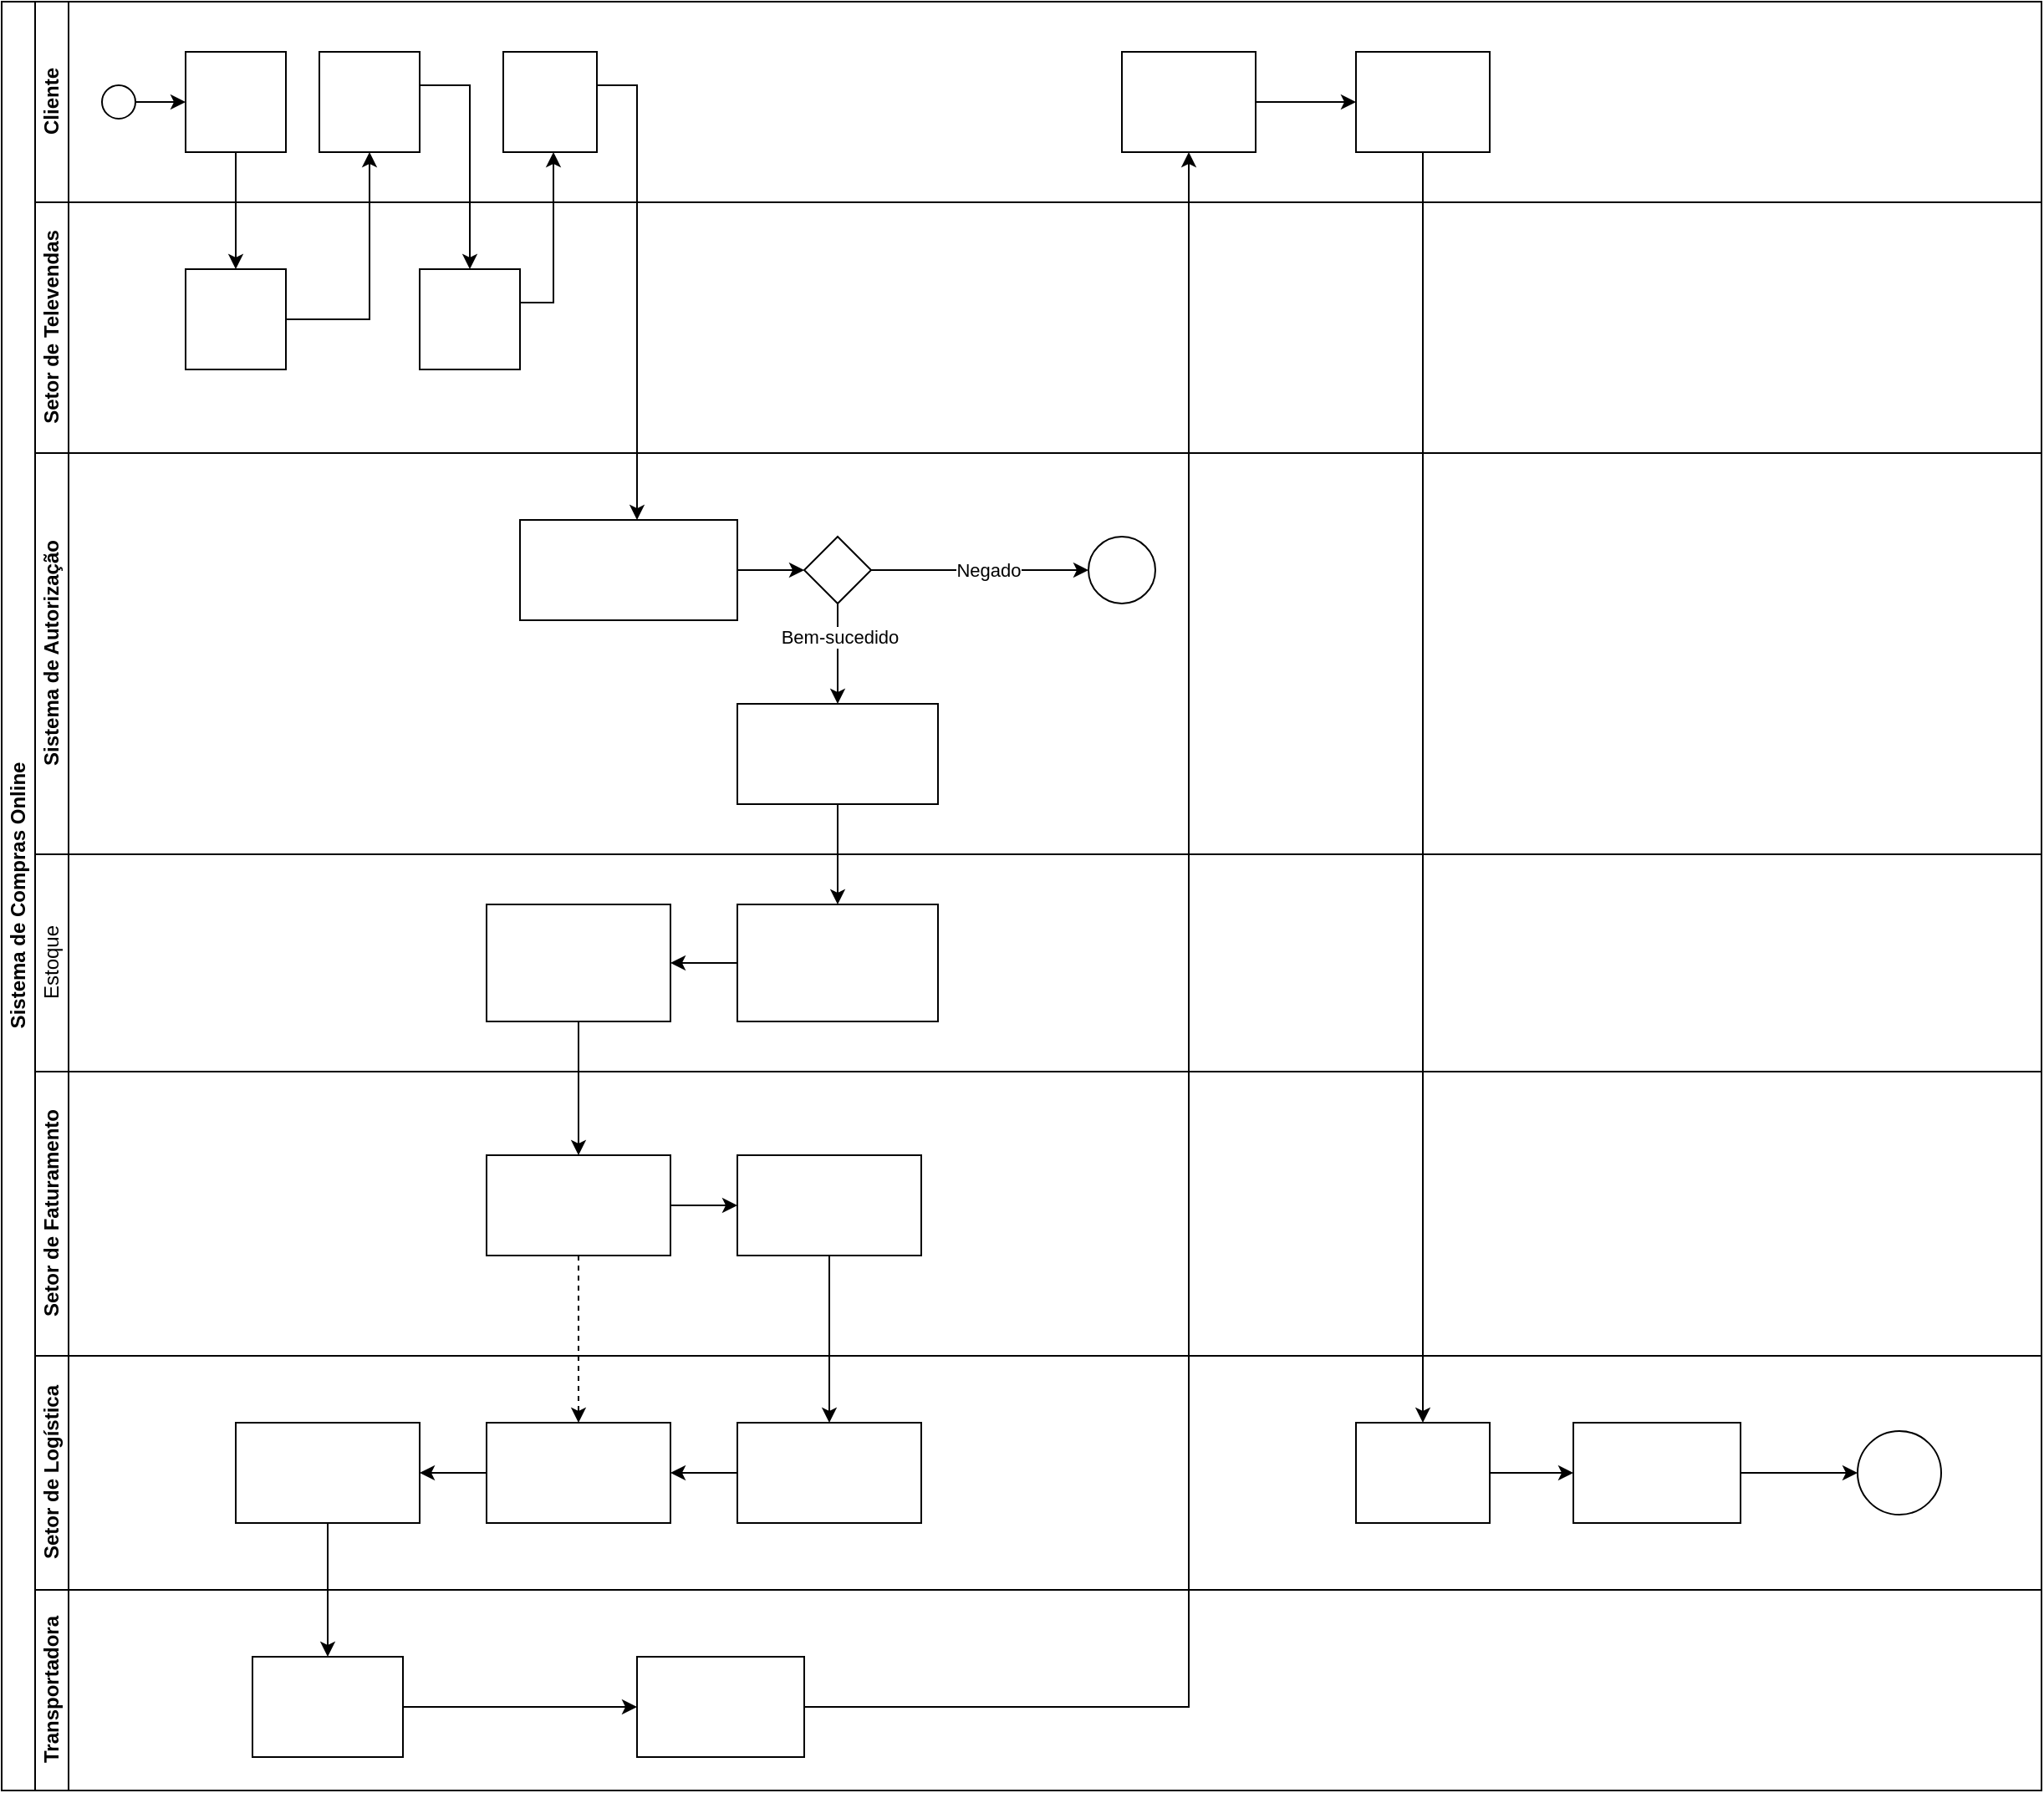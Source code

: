 <mxfile version="21.7.5" type="device">
  <diagram id="prtHgNgQTEPvFCAcTncT" name="Page-1">
    <mxGraphModel dx="1035" dy="626" grid="1" gridSize="10" guides="1" tooltips="1" connect="1" arrows="1" fold="1" page="1" pageScale="1" pageWidth="827" pageHeight="1169" math="0" shadow="0">
      <root>
        <mxCell id="0" />
        <mxCell id="1" parent="0" />
        <mxCell id="dNxyNK7c78bLwvsdeMH5-19" value="Sistema de Compras Online" style="swimlane;html=1;childLayout=stackLayout;resizeParent=1;resizeParentMax=0;horizontal=0;startSize=20;horizontalStack=0;" parent="1" vertex="1">
          <mxGeometry x="40" y="40" width="1220" height="1070" as="geometry" />
        </mxCell>
        <mxCell id="1CWxfED637J95nnj6ZU7-72" value="" style="edgeStyle=orthogonalEdgeStyle;rounded=0;orthogonalLoop=1;jettySize=auto;html=1;" edge="1" parent="dNxyNK7c78bLwvsdeMH5-19" source="1CWxfED637J95nnj6ZU7-69" target="1CWxfED637J95nnj6ZU7-71">
          <mxGeometry relative="1" as="geometry" />
        </mxCell>
        <mxCell id="dNxyNK7c78bLwvsdeMH5-20" value="&lt;strong&gt;Cliente&lt;/strong&gt;" style="swimlane;html=1;startSize=20;horizontal=0;" parent="dNxyNK7c78bLwvsdeMH5-19" vertex="1">
          <mxGeometry x="20" width="1200" height="120" as="geometry" />
        </mxCell>
        <mxCell id="dNxyNK7c78bLwvsdeMH5-25" value="" style="edgeStyle=orthogonalEdgeStyle;rounded=0;orthogonalLoop=1;jettySize=auto;html=1;" parent="dNxyNK7c78bLwvsdeMH5-20" source="dNxyNK7c78bLwvsdeMH5-23" target="dNxyNK7c78bLwvsdeMH5-24" edge="1">
          <mxGeometry relative="1" as="geometry" />
        </mxCell>
        <mxCell id="dNxyNK7c78bLwvsdeMH5-23" value="" style="ellipse;whiteSpace=wrap;html=1;" parent="dNxyNK7c78bLwvsdeMH5-20" vertex="1">
          <mxGeometry x="40" y="50" width="20" height="20" as="geometry" />
        </mxCell>
        <mxCell id="dNxyNK7c78bLwvsdeMH5-24" value="&lt;font color=&quot;#ffffff&quot;&gt;Realiza Ligação&lt;/font&gt;" style="rounded=0;whiteSpace=wrap;html=1;fontFamily=Helvetica;fontSize=12;fontColor=#000000;align=center;" parent="dNxyNK7c78bLwvsdeMH5-20" vertex="1">
          <mxGeometry x="90" y="30" width="60" height="60" as="geometry" />
        </mxCell>
        <mxCell id="1CWxfED637J95nnj6ZU7-29" value="&lt;font color=&quot;#ffffff&quot;&gt;Realiza Pedido&lt;br&gt;&lt;/font&gt;" style="rounded=0;whiteSpace=wrap;html=1;fontColor=#000000;" vertex="1" parent="dNxyNK7c78bLwvsdeMH5-20">
          <mxGeometry x="170" y="30" width="60" height="60" as="geometry" />
        </mxCell>
        <mxCell id="1CWxfED637J95nnj6ZU7-32" value="" style="edgeStyle=orthogonalEdgeStyle;rounded=0;orthogonalLoop=1;jettySize=auto;html=1;" edge="1" parent="dNxyNK7c78bLwvsdeMH5-20" source="1CWxfED637J95nnj6ZU7-29" target="1CWxfED637J95nnj6ZU7-31">
          <mxGeometry relative="1" as="geometry">
            <Array as="points">
              <mxPoint x="260" y="50" />
            </Array>
          </mxGeometry>
        </mxCell>
        <mxCell id="1CWxfED637J95nnj6ZU7-33" value="&lt;font color=&quot;#ffffff&quot;&gt;Informa número do CC&lt;br&gt;&lt;/font&gt;" style="rounded=0;whiteSpace=wrap;html=1;fontColor=#000000;" vertex="1" parent="dNxyNK7c78bLwvsdeMH5-20">
          <mxGeometry x="280" y="30" width="56" height="60" as="geometry" />
        </mxCell>
        <mxCell id="1CWxfED637J95nnj6ZU7-70" value="" style="edgeStyle=orthogonalEdgeStyle;rounded=0;orthogonalLoop=1;jettySize=auto;html=1;" edge="1" parent="dNxyNK7c78bLwvsdeMH5-20" source="1CWxfED637J95nnj6ZU7-67" target="1CWxfED637J95nnj6ZU7-69">
          <mxGeometry relative="1" as="geometry" />
        </mxCell>
        <mxCell id="1CWxfED637J95nnj6ZU7-67" value="&lt;strong&gt;&lt;font color=&quot;#ffffff&quot;&gt;Receber o produto&lt;/font&gt;&lt;/strong&gt;" style="whiteSpace=wrap;html=1;fontColor=#000000;rounded=0;" vertex="1" parent="dNxyNK7c78bLwvsdeMH5-20">
          <mxGeometry x="650" y="30" width="80" height="60" as="geometry" />
        </mxCell>
        <mxCell id="1CWxfED637J95nnj6ZU7-69" value="&lt;strong&gt;&lt;font color=&quot;#ffffff&quot;&gt;Assinar o canhoto&lt;/font&gt;&lt;/strong&gt;" style="whiteSpace=wrap;html=1;fontColor=#000000;rounded=0;" vertex="1" parent="dNxyNK7c78bLwvsdeMH5-20">
          <mxGeometry x="790" y="30" width="80" height="60" as="geometry" />
        </mxCell>
        <mxCell id="1CWxfED637J95nnj6ZU7-1" value="&lt;strong&gt;Setor de Televendas&lt;br&gt;&lt;/strong&gt;" style="swimlane;html=1;startSize=20;horizontal=0;" vertex="1" parent="dNxyNK7c78bLwvsdeMH5-19">
          <mxGeometry x="20" y="120" width="1200" height="150" as="geometry" />
        </mxCell>
        <mxCell id="1CWxfED637J95nnj6ZU7-27" value="&lt;font color=&quot;#ffffff&quot;&gt;Atende Ligação&lt;/font&gt;" style="rounded=0;whiteSpace=wrap;html=1;fontColor=#000000;" vertex="1" parent="1CWxfED637J95nnj6ZU7-1">
          <mxGeometry x="90" y="40" width="60" height="60" as="geometry" />
        </mxCell>
        <mxCell id="1CWxfED637J95nnj6ZU7-31" value="&lt;font color=&quot;#ffffff&quot;&gt;Registra Pedido&lt;br&gt;&lt;/font&gt;" style="rounded=0;whiteSpace=wrap;html=1;fontColor=#000000;" vertex="1" parent="1CWxfED637J95nnj6ZU7-1">
          <mxGeometry x="230" y="40" width="60" height="60" as="geometry" />
        </mxCell>
        <mxCell id="dNxyNK7c78bLwvsdeMH5-21" value="&lt;strong&gt;Sistema de Autorização&lt;/strong&gt;" style="swimlane;html=1;startSize=20;horizontal=0;" parent="dNxyNK7c78bLwvsdeMH5-19" vertex="1">
          <mxGeometry x="20" y="270" width="1200" height="240" as="geometry" />
        </mxCell>
        <mxCell id="1CWxfED637J95nnj6ZU7-38" value="" style="edgeStyle=orthogonalEdgeStyle;rounded=0;orthogonalLoop=1;jettySize=auto;html=1;" edge="1" parent="dNxyNK7c78bLwvsdeMH5-21" source="1CWxfED637J95nnj6ZU7-35" target="1CWxfED637J95nnj6ZU7-37">
          <mxGeometry relative="1" as="geometry" />
        </mxCell>
        <mxCell id="1CWxfED637J95nnj6ZU7-35" value="&lt;font color=&quot;#ffffff&quot;&gt;Verifica a autorização da compra com base no número do CC&lt;br&gt;&lt;/font&gt;" style="rounded=0;whiteSpace=wrap;html=1;fontColor=#000000;" vertex="1" parent="dNxyNK7c78bLwvsdeMH5-21">
          <mxGeometry x="290" y="40" width="130" height="60" as="geometry" />
        </mxCell>
        <mxCell id="1CWxfED637J95nnj6ZU7-40" value="" style="edgeStyle=orthogonalEdgeStyle;rounded=0;orthogonalLoop=1;jettySize=auto;html=1;" edge="1" parent="dNxyNK7c78bLwvsdeMH5-21" source="1CWxfED637J95nnj6ZU7-37" target="1CWxfED637J95nnj6ZU7-39">
          <mxGeometry relative="1" as="geometry" />
        </mxCell>
        <mxCell id="1CWxfED637J95nnj6ZU7-44" value="Negado" style="edgeLabel;html=1;align=center;verticalAlign=middle;resizable=0;points=[];" vertex="1" connectable="0" parent="1CWxfED637J95nnj6ZU7-40">
          <mxGeometry x="0.16" y="-2" relative="1" as="geometry">
            <mxPoint x="-6" y="-2" as="offset" />
          </mxGeometry>
        </mxCell>
        <mxCell id="1CWxfED637J95nnj6ZU7-53" value="" style="edgeStyle=orthogonalEdgeStyle;rounded=0;orthogonalLoop=1;jettySize=auto;html=1;" edge="1" parent="dNxyNK7c78bLwvsdeMH5-21" source="1CWxfED637J95nnj6ZU7-37" target="1CWxfED637J95nnj6ZU7-52">
          <mxGeometry relative="1" as="geometry" />
        </mxCell>
        <mxCell id="1CWxfED637J95nnj6ZU7-55" value="Bem-sucedido" style="edgeLabel;html=1;align=center;verticalAlign=middle;resizable=0;points=[];" vertex="1" connectable="0" parent="1CWxfED637J95nnj6ZU7-53">
          <mxGeometry x="-0.333" y="1" relative="1" as="geometry">
            <mxPoint as="offset" />
          </mxGeometry>
        </mxCell>
        <mxCell id="1CWxfED637J95nnj6ZU7-37" value="" style="rhombus;whiteSpace=wrap;html=1;fontColor=#000000;rounded=0;" vertex="1" parent="dNxyNK7c78bLwvsdeMH5-21">
          <mxGeometry x="460" y="50" width="40" height="40" as="geometry" />
        </mxCell>
        <mxCell id="1CWxfED637J95nnj6ZU7-39" value="" style="ellipse;whiteSpace=wrap;html=1;fontColor=#000000;rounded=0;" vertex="1" parent="dNxyNK7c78bLwvsdeMH5-21">
          <mxGeometry x="630" y="50" width="40" height="40" as="geometry" />
        </mxCell>
        <mxCell id="1CWxfED637J95nnj6ZU7-52" value="&lt;strong&gt;&lt;font color=&quot;#ffffff&quot;&gt;Enviar o pedido para o Estoque&lt;/font&gt;&lt;/strong&gt;" style="whiteSpace=wrap;html=1;fontColor=#000000;rounded=0;" vertex="1" parent="dNxyNK7c78bLwvsdeMH5-21">
          <mxGeometry x="420" y="150" width="120" height="60" as="geometry" />
        </mxCell>
        <mxCell id="dNxyNK7c78bLwvsdeMH5-22" value="&lt;span style=&quot;font-weight: normal;&quot;&gt;Estoque&lt;br&gt;&lt;/span&gt;" style="swimlane;html=1;startSize=20;horizontal=0;" parent="dNxyNK7c78bLwvsdeMH5-19" vertex="1">
          <mxGeometry x="20" y="510" width="1200" height="130" as="geometry">
            <mxRectangle x="20" y="480" width="430" height="30" as="alternateBounds" />
          </mxGeometry>
        </mxCell>
        <mxCell id="1CWxfED637J95nnj6ZU7-46" value="" style="edgeStyle=orthogonalEdgeStyle;rounded=0;orthogonalLoop=1;jettySize=auto;html=1;" edge="1" parent="dNxyNK7c78bLwvsdeMH5-22" source="1CWxfED637J95nnj6ZU7-41" target="1CWxfED637J95nnj6ZU7-45">
          <mxGeometry relative="1" as="geometry" />
        </mxCell>
        <mxCell id="1CWxfED637J95nnj6ZU7-41" value="&lt;strong&gt;&lt;font color=&quot;#ffffff&quot;&gt;Atualizar a quantidade dos produtos no estoque&lt;/font&gt;&lt;/strong&gt;" style="whiteSpace=wrap;html=1;fontColor=#000000;rounded=0;" vertex="1" parent="dNxyNK7c78bLwvsdeMH5-22">
          <mxGeometry x="420" y="30" width="120" height="70" as="geometry" />
        </mxCell>
        <mxCell id="1CWxfED637J95nnj6ZU7-45" value="&lt;strong&gt;&lt;font color=&quot;#ffffff&quot;&gt;Enviar os dados do pedido para o Faturamento&lt;/font&gt;&lt;/strong&gt;" style="whiteSpace=wrap;html=1;fontColor=#000000;rounded=0;" vertex="1" parent="dNxyNK7c78bLwvsdeMH5-22">
          <mxGeometry x="270" y="30" width="110" height="70" as="geometry" />
        </mxCell>
        <mxCell id="1CWxfED637J95nnj6ZU7-7" value="&lt;strong&gt;Setor de Faturamento&lt;/strong&gt;&lt;span style=&quot;font-weight: normal;&quot;&gt;&lt;br&gt;&lt;/span&gt;" style="swimlane;html=1;startSize=20;horizontal=0;" vertex="1" parent="dNxyNK7c78bLwvsdeMH5-19">
          <mxGeometry x="20" y="640" width="1200" height="170" as="geometry">
            <mxRectangle x="20" y="480" width="430" height="30" as="alternateBounds" />
          </mxGeometry>
        </mxCell>
        <mxCell id="1CWxfED637J95nnj6ZU7-51" value="" style="edgeStyle=orthogonalEdgeStyle;rounded=0;orthogonalLoop=1;jettySize=auto;html=1;" edge="1" parent="1CWxfED637J95nnj6ZU7-7" source="1CWxfED637J95nnj6ZU7-48" target="1CWxfED637J95nnj6ZU7-50">
          <mxGeometry relative="1" as="geometry" />
        </mxCell>
        <mxCell id="1CWxfED637J95nnj6ZU7-48" value="&lt;font color=&quot;#ffffff&quot;&gt;&lt;b&gt;Emitir nota fiscal (NF)&lt;/b&gt;&lt;/font&gt;" style="whiteSpace=wrap;html=1;fontColor=#000000;rounded=0;" vertex="1" parent="1CWxfED637J95nnj6ZU7-7">
          <mxGeometry x="270" y="50" width="110" height="60" as="geometry" />
        </mxCell>
        <mxCell id="1CWxfED637J95nnj6ZU7-50" value="&lt;strong&gt;&lt;font color=&quot;#ffffff&quot;&gt;Enviar dados do pedido para a Logística&lt;/font&gt;&lt;/strong&gt;" style="whiteSpace=wrap;html=1;fontColor=#000000;rounded=0;" vertex="1" parent="1CWxfED637J95nnj6ZU7-7">
          <mxGeometry x="420" y="50" width="110" height="60" as="geometry" />
        </mxCell>
        <mxCell id="1CWxfED637J95nnj6ZU7-49" value="" style="edgeStyle=orthogonalEdgeStyle;rounded=0;orthogonalLoop=1;jettySize=auto;html=1;" edge="1" parent="dNxyNK7c78bLwvsdeMH5-19" source="1CWxfED637J95nnj6ZU7-45" target="1CWxfED637J95nnj6ZU7-48">
          <mxGeometry relative="1" as="geometry" />
        </mxCell>
        <mxCell id="1CWxfED637J95nnj6ZU7-57" value="" style="edgeStyle=orthogonalEdgeStyle;rounded=0;orthogonalLoop=1;jettySize=auto;html=1;" edge="1" parent="dNxyNK7c78bLwvsdeMH5-19" source="1CWxfED637J95nnj6ZU7-50" target="1CWxfED637J95nnj6ZU7-56">
          <mxGeometry relative="1" as="geometry" />
        </mxCell>
        <mxCell id="1CWxfED637J95nnj6ZU7-8" value="&lt;strong&gt;Setor de Logística&lt;/strong&gt;&lt;span style=&quot;font-weight: normal;&quot;&gt;&lt;br&gt;&lt;/span&gt;" style="swimlane;html=1;startSize=20;horizontal=0;" vertex="1" parent="dNxyNK7c78bLwvsdeMH5-19">
          <mxGeometry x="20" y="810" width="1200" height="140" as="geometry">
            <mxRectangle x="20" y="480" width="430" height="30" as="alternateBounds" />
          </mxGeometry>
        </mxCell>
        <mxCell id="1CWxfED637J95nnj6ZU7-59" value="" style="edgeStyle=orthogonalEdgeStyle;rounded=0;orthogonalLoop=1;jettySize=auto;html=1;" edge="1" parent="1CWxfED637J95nnj6ZU7-8" source="1CWxfED637J95nnj6ZU7-56" target="1CWxfED637J95nnj6ZU7-58">
          <mxGeometry relative="1" as="geometry" />
        </mxCell>
        <mxCell id="1CWxfED637J95nnj6ZU7-56" value="&lt;strong&gt;&lt;font color=&quot;#ffffff&quot;&gt;Separar produtos e embalar&lt;/font&gt;&lt;/strong&gt;" style="whiteSpace=wrap;html=1;fontColor=#000000;rounded=0;" vertex="1" parent="1CWxfED637J95nnj6ZU7-8">
          <mxGeometry x="420" y="40" width="110" height="60" as="geometry" />
        </mxCell>
        <mxCell id="1CWxfED637J95nnj6ZU7-61" value="" style="edgeStyle=orthogonalEdgeStyle;rounded=0;orthogonalLoop=1;jettySize=auto;html=1;" edge="1" parent="1CWxfED637J95nnj6ZU7-8" source="1CWxfED637J95nnj6ZU7-58" target="1CWxfED637J95nnj6ZU7-60">
          <mxGeometry relative="1" as="geometry" />
        </mxCell>
        <mxCell id="1CWxfED637J95nnj6ZU7-58" value="&lt;b&gt;&lt;font color=&quot;#ffffff&quot;&gt;Anexar nota fiscal na embalagem&lt;/font&gt;&lt;/b&gt;" style="whiteSpace=wrap;html=1;fontColor=#000000;rounded=0;" vertex="1" parent="1CWxfED637J95nnj6ZU7-8">
          <mxGeometry x="270" y="40" width="110" height="60" as="geometry" />
        </mxCell>
        <mxCell id="1CWxfED637J95nnj6ZU7-60" value="&lt;strong&gt;&lt;font color=&quot;#ffffff&quot;&gt;Repassar pacote para a transportadora&lt;/font&gt;&lt;/strong&gt;" style="whiteSpace=wrap;html=1;fontColor=#000000;rounded=0;" vertex="1" parent="1CWxfED637J95nnj6ZU7-8">
          <mxGeometry x="120" y="40" width="110" height="60" as="geometry" />
        </mxCell>
        <mxCell id="1CWxfED637J95nnj6ZU7-71" value="&lt;strong&gt;&lt;font color=&quot;#ffffff&quot;&gt;Receber o canhoto&lt;/font&gt;&lt;/strong&gt;" style="whiteSpace=wrap;html=1;fontColor=#000000;rounded=0;" vertex="1" parent="1CWxfED637J95nnj6ZU7-8">
          <mxGeometry x="790" y="40" width="80" height="60" as="geometry" />
        </mxCell>
        <mxCell id="1CWxfED637J95nnj6ZU7-76" value="&lt;strong&gt;&lt;font color=&quot;#ffffff&quot;&gt;Dar Baixa na Entrega&lt;/font&gt;&lt;/strong&gt;" style="whiteSpace=wrap;html=1;fontColor=#000000;rounded=0;" vertex="1" parent="1CWxfED637J95nnj6ZU7-8">
          <mxGeometry x="920" y="40" width="100" height="60" as="geometry" />
        </mxCell>
        <mxCell id="1CWxfED637J95nnj6ZU7-77" value="" style="edgeStyle=orthogonalEdgeStyle;rounded=0;orthogonalLoop=1;jettySize=auto;html=1;" edge="1" parent="1CWxfED637J95nnj6ZU7-8" source="1CWxfED637J95nnj6ZU7-71" target="1CWxfED637J95nnj6ZU7-76">
          <mxGeometry relative="1" as="geometry" />
        </mxCell>
        <mxCell id="1CWxfED637J95nnj6ZU7-78" value="" style="ellipse;whiteSpace=wrap;html=1;fontColor=#000000;rounded=0;" vertex="1" parent="1CWxfED637J95nnj6ZU7-8">
          <mxGeometry x="1090" y="45" width="50" height="50" as="geometry" />
        </mxCell>
        <mxCell id="1CWxfED637J95nnj6ZU7-79" value="" style="edgeStyle=orthogonalEdgeStyle;rounded=0;orthogonalLoop=1;jettySize=auto;html=1;" edge="1" parent="1CWxfED637J95nnj6ZU7-8" source="1CWxfED637J95nnj6ZU7-76" target="1CWxfED637J95nnj6ZU7-78">
          <mxGeometry relative="1" as="geometry" />
        </mxCell>
        <mxCell id="1CWxfED637J95nnj6ZU7-22" value="&lt;strong&gt;Transportadora&lt;/strong&gt;&lt;span style=&quot;font-weight: normal;&quot;&gt;&lt;br&gt;&lt;/span&gt;" style="swimlane;html=1;startSize=20;horizontal=0;" vertex="1" parent="dNxyNK7c78bLwvsdeMH5-19">
          <mxGeometry x="20" y="950" width="1200" height="120" as="geometry">
            <mxRectangle x="20" y="480" width="430" height="30" as="alternateBounds" />
          </mxGeometry>
        </mxCell>
        <mxCell id="1CWxfED637J95nnj6ZU7-66" value="" style="edgeStyle=orthogonalEdgeStyle;rounded=0;orthogonalLoop=1;jettySize=auto;html=1;" edge="1" parent="1CWxfED637J95nnj6ZU7-22" source="1CWxfED637J95nnj6ZU7-63" target="1CWxfED637J95nnj6ZU7-65">
          <mxGeometry relative="1" as="geometry" />
        </mxCell>
        <mxCell id="1CWxfED637J95nnj6ZU7-63" value="&lt;strong&gt;&lt;font color=&quot;#ffffff&quot;&gt;Receber pacote&lt;/font&gt;&lt;/strong&gt;" style="whiteSpace=wrap;html=1;fontColor=#000000;rounded=0;" vertex="1" parent="1CWxfED637J95nnj6ZU7-22">
          <mxGeometry x="130" y="40" width="90" height="60" as="geometry" />
        </mxCell>
        <mxCell id="1CWxfED637J95nnj6ZU7-65" value="&lt;strong&gt;&lt;font color=&quot;#ffffff&quot;&gt;Entregar pacote ao cliente&lt;/font&gt;&lt;/strong&gt;" style="whiteSpace=wrap;html=1;fontColor=#000000;rounded=0;" vertex="1" parent="1CWxfED637J95nnj6ZU7-22">
          <mxGeometry x="360" y="40" width="100" height="60" as="geometry" />
        </mxCell>
        <mxCell id="1CWxfED637J95nnj6ZU7-28" value="" style="edgeStyle=orthogonalEdgeStyle;rounded=0;orthogonalLoop=1;jettySize=auto;html=1;" edge="1" parent="dNxyNK7c78bLwvsdeMH5-19" source="dNxyNK7c78bLwvsdeMH5-24" target="1CWxfED637J95nnj6ZU7-27">
          <mxGeometry relative="1" as="geometry" />
        </mxCell>
        <mxCell id="1CWxfED637J95nnj6ZU7-30" value="" style="edgeStyle=orthogonalEdgeStyle;rounded=0;orthogonalLoop=1;jettySize=auto;html=1;" edge="1" parent="dNxyNK7c78bLwvsdeMH5-19" source="1CWxfED637J95nnj6ZU7-27" target="1CWxfED637J95nnj6ZU7-29">
          <mxGeometry relative="1" as="geometry" />
        </mxCell>
        <mxCell id="1CWxfED637J95nnj6ZU7-34" value="" style="edgeStyle=orthogonalEdgeStyle;rounded=0;orthogonalLoop=1;jettySize=auto;html=1;" edge="1" parent="dNxyNK7c78bLwvsdeMH5-19" source="1CWxfED637J95nnj6ZU7-31" target="1CWxfED637J95nnj6ZU7-33">
          <mxGeometry relative="1" as="geometry">
            <Array as="points">
              <mxPoint x="330" y="180" />
            </Array>
          </mxGeometry>
        </mxCell>
        <mxCell id="1CWxfED637J95nnj6ZU7-36" value="" style="edgeStyle=orthogonalEdgeStyle;rounded=0;orthogonalLoop=1;jettySize=auto;html=1;" edge="1" parent="dNxyNK7c78bLwvsdeMH5-19" source="1CWxfED637J95nnj6ZU7-33" target="1CWxfED637J95nnj6ZU7-35">
          <mxGeometry relative="1" as="geometry">
            <Array as="points">
              <mxPoint x="380" y="50" />
            </Array>
          </mxGeometry>
        </mxCell>
        <mxCell id="1CWxfED637J95nnj6ZU7-54" value="" style="edgeStyle=orthogonalEdgeStyle;rounded=0;orthogonalLoop=1;jettySize=auto;html=1;" edge="1" parent="dNxyNK7c78bLwvsdeMH5-19" source="1CWxfED637J95nnj6ZU7-52" target="1CWxfED637J95nnj6ZU7-41">
          <mxGeometry relative="1" as="geometry" />
        </mxCell>
        <mxCell id="1CWxfED637J95nnj6ZU7-62" value="" style="edgeStyle=orthogonalEdgeStyle;rounded=0;orthogonalLoop=1;jettySize=auto;html=1;dashed=1;" edge="1" parent="dNxyNK7c78bLwvsdeMH5-19" source="1CWxfED637J95nnj6ZU7-48" target="1CWxfED637J95nnj6ZU7-58">
          <mxGeometry relative="1" as="geometry" />
        </mxCell>
        <mxCell id="1CWxfED637J95nnj6ZU7-64" value="" style="edgeStyle=orthogonalEdgeStyle;rounded=0;orthogonalLoop=1;jettySize=auto;html=1;" edge="1" parent="dNxyNK7c78bLwvsdeMH5-19" source="1CWxfED637J95nnj6ZU7-60" target="1CWxfED637J95nnj6ZU7-63">
          <mxGeometry relative="1" as="geometry" />
        </mxCell>
        <mxCell id="1CWxfED637J95nnj6ZU7-68" value="" style="edgeStyle=orthogonalEdgeStyle;rounded=0;orthogonalLoop=1;jettySize=auto;html=1;" edge="1" parent="dNxyNK7c78bLwvsdeMH5-19" source="1CWxfED637J95nnj6ZU7-65" target="1CWxfED637J95nnj6ZU7-67">
          <mxGeometry relative="1" as="geometry" />
        </mxCell>
      </root>
    </mxGraphModel>
  </diagram>
</mxfile>
